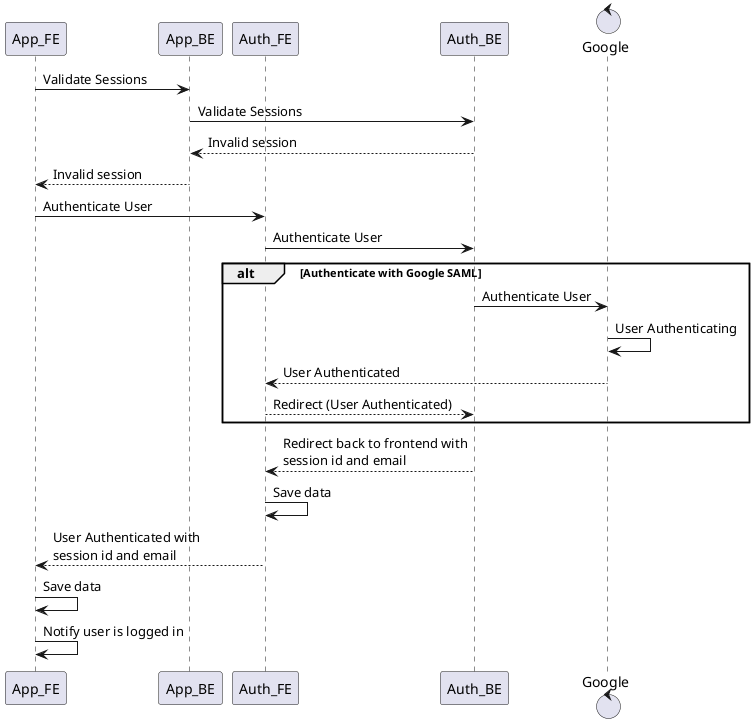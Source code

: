 @startuml
participant App_FE
participant App_BE
participant Auth_FE
participant Auth_BE
control Google

App_FE -> App_BE: Validate Sessions
App_BE -> Auth_BE: Validate Sessions
Auth_BE --> App_BE: Invalid session
App_BE --> App_FE: Invalid session
App_FE -> Auth_FE: Authenticate User
Auth_FE -> Auth_BE: Authenticate User

alt Authenticate with Google SAML

    Auth_BE -> Google: Authenticate User
    Google -> Google: User Authenticating
    Google --> Auth_FE: User Authenticated
    Auth_FE --> Auth_BE: Redirect (User Authenticated)

end

Auth_BE --> Auth_FE: Redirect back to frontend with\nsession id and email
Auth_FE -> Auth_FE: Save data
Auth_FE --> App_FE: User Authenticated with\nsession id and email
App_FE -> App_FE: Save data
App_FE -> App_FE: Notify user is logged in
@enduml